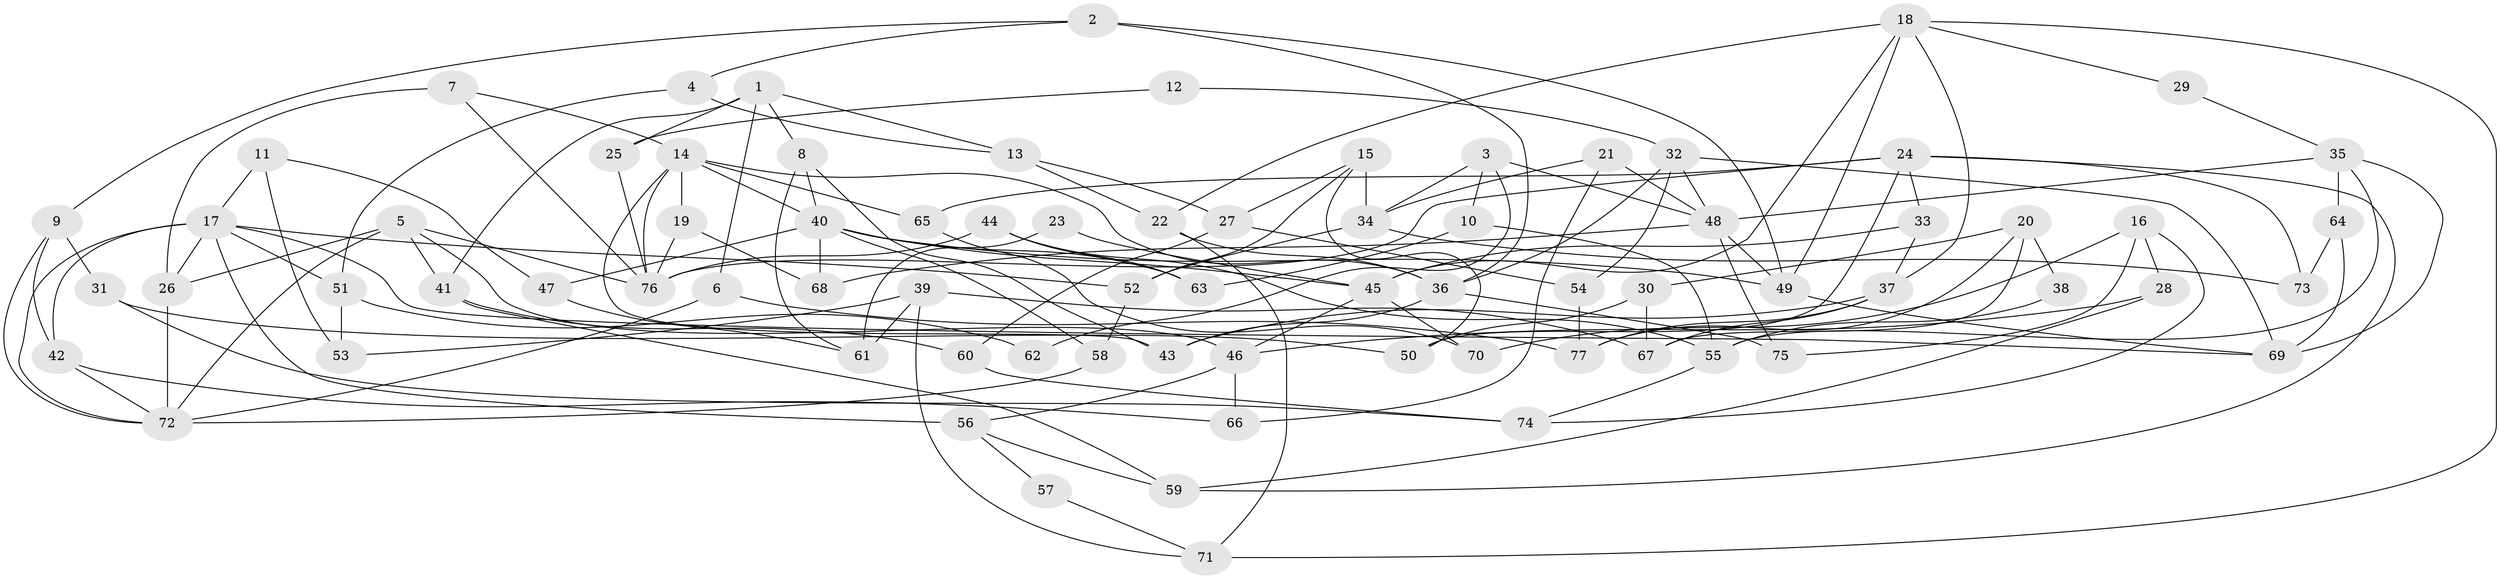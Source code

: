 // Generated by graph-tools (version 1.1) at 2025/50/03/09/25 04:50:02]
// undirected, 77 vertices, 154 edges
graph export_dot {
graph [start="1"]
  node [color=gray90,style=filled];
  1;
  2;
  3;
  4;
  5;
  6;
  7;
  8;
  9;
  10;
  11;
  12;
  13;
  14;
  15;
  16;
  17;
  18;
  19;
  20;
  21;
  22;
  23;
  24;
  25;
  26;
  27;
  28;
  29;
  30;
  31;
  32;
  33;
  34;
  35;
  36;
  37;
  38;
  39;
  40;
  41;
  42;
  43;
  44;
  45;
  46;
  47;
  48;
  49;
  50;
  51;
  52;
  53;
  54;
  55;
  56;
  57;
  58;
  59;
  60;
  61;
  62;
  63;
  64;
  65;
  66;
  67;
  68;
  69;
  70;
  71;
  72;
  73;
  74;
  75;
  76;
  77;
  1 -- 41;
  1 -- 8;
  1 -- 6;
  1 -- 13;
  1 -- 25;
  2 -- 49;
  2 -- 36;
  2 -- 4;
  2 -- 9;
  3 -- 48;
  3 -- 10;
  3 -- 34;
  3 -- 62;
  4 -- 51;
  4 -- 13;
  5 -- 72;
  5 -- 26;
  5 -- 41;
  5 -- 46;
  5 -- 76;
  6 -- 72;
  6 -- 77;
  7 -- 14;
  7 -- 76;
  7 -- 26;
  8 -- 43;
  8 -- 40;
  8 -- 61;
  9 -- 42;
  9 -- 31;
  9 -- 72;
  10 -- 63;
  10 -- 55;
  11 -- 17;
  11 -- 47;
  11 -- 53;
  12 -- 25;
  12 -- 32;
  13 -- 22;
  13 -- 27;
  14 -- 40;
  14 -- 76;
  14 -- 19;
  14 -- 36;
  14 -- 43;
  14 -- 65;
  15 -- 52;
  15 -- 27;
  15 -- 34;
  15 -- 50;
  16 -- 28;
  16 -- 75;
  16 -- 70;
  16 -- 74;
  17 -- 72;
  17 -- 26;
  17 -- 42;
  17 -- 51;
  17 -- 52;
  17 -- 56;
  17 -- 69;
  18 -- 37;
  18 -- 45;
  18 -- 22;
  18 -- 29;
  18 -- 49;
  18 -- 71;
  19 -- 68;
  19 -- 76;
  20 -- 77;
  20 -- 30;
  20 -- 38;
  20 -- 67;
  21 -- 34;
  21 -- 48;
  21 -- 66;
  22 -- 36;
  22 -- 71;
  23 -- 45;
  23 -- 61;
  24 -- 33;
  24 -- 76;
  24 -- 50;
  24 -- 59;
  24 -- 65;
  24 -- 73;
  25 -- 76;
  26 -- 72;
  27 -- 60;
  27 -- 54;
  28 -- 46;
  28 -- 59;
  29 -- 35;
  30 -- 50;
  30 -- 67;
  31 -- 50;
  31 -- 74;
  32 -- 69;
  32 -- 36;
  32 -- 48;
  32 -- 54;
  33 -- 45;
  33 -- 37;
  34 -- 52;
  34 -- 73;
  35 -- 64;
  35 -- 69;
  35 -- 48;
  35 -- 55;
  36 -- 43;
  36 -- 75;
  37 -- 43;
  37 -- 77;
  37 -- 67;
  38 -- 55;
  39 -- 67;
  39 -- 71;
  39 -- 53;
  39 -- 61;
  40 -- 49;
  40 -- 58;
  40 -- 45;
  40 -- 47;
  40 -- 63;
  40 -- 68;
  41 -- 59;
  41 -- 60;
  42 -- 66;
  42 -- 72;
  44 -- 76;
  44 -- 55;
  44 -- 63;
  45 -- 70;
  45 -- 46;
  46 -- 56;
  46 -- 66;
  47 -- 61;
  48 -- 49;
  48 -- 68;
  48 -- 75;
  49 -- 69;
  51 -- 53;
  51 -- 62;
  52 -- 58;
  54 -- 77;
  55 -- 74;
  56 -- 57;
  56 -- 59;
  57 -- 71;
  58 -- 72;
  60 -- 74;
  64 -- 69;
  64 -- 73;
  65 -- 70;
}

